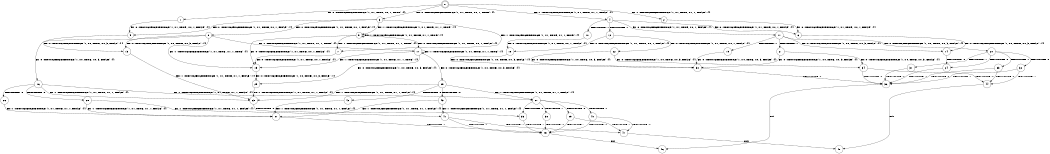 digraph BCG {
size = "7, 10.5";
center = TRUE;
node [shape = circle];
0 [peripheries = 2];
0 -> 1 [label = "EX !0 !ATOMIC_EXCH_BRANCH (1, +1, TRUE, +0, 1, TRUE) !{}"];
0 -> 2 [label = "EX !1 !ATOMIC_EXCH_BRANCH (1, +1, TRUE, +1, 1, FALSE) !{}"];
0 -> 3 [label = "EX !0 !ATOMIC_EXCH_BRANCH (1, +1, TRUE, +0, 1, TRUE) !{}"];
0 -> 4 [label = "EX !1 !ATOMIC_EXCH_BRANCH (1, +1, TRUE, +1, 1, FALSE) !{}"];
1 -> 5 [label = "EX !0 !ATOMIC_EXCH_BRANCH (1, +1, TRUE, +0, 1, FALSE) !{}"];
2 -> 6 [label = "EX !0 !ATOMIC_EXCH_BRANCH (1, +1, TRUE, +0, 1, FALSE) !{}"];
3 -> 5 [label = "EX !0 !ATOMIC_EXCH_BRANCH (1, +1, TRUE, +0, 1, FALSE) !{}"];
3 -> 7 [label = "EX !1 !ATOMIC_EXCH_BRANCH (1, +1, TRUE, +1, 1, TRUE) !{}"];
3 -> 8 [label = "EX !0 !ATOMIC_EXCH_BRANCH (1, +1, TRUE, +0, 1, FALSE) !{}"];
3 -> 9 [label = "EX !1 !ATOMIC_EXCH_BRANCH (1, +1, TRUE, +1, 1, TRUE) !{}"];
4 -> 6 [label = "EX !0 !ATOMIC_EXCH_BRANCH (1, +1, TRUE, +0, 1, FALSE) !{}"];
4 -> 10 [label = "TERMINATE !1"];
4 -> 11 [label = "EX !0 !ATOMIC_EXCH_BRANCH (1, +1, TRUE, +0, 1, FALSE) !{}"];
4 -> 12 [label = "TERMINATE !1"];
5 -> 13 [label = "EX !0 !ATOMIC_EXCH_BRANCH (1, +0, TRUE, +0, 3, FALSE) !{}"];
6 -> 14 [label = "EX !0 !ATOMIC_EXCH_BRANCH (1, +0, TRUE, +0, 3, FALSE) !{}"];
7 -> 15 [label = "EX !0 !ATOMIC_EXCH_BRANCH (1, +1, TRUE, +0, 1, FALSE) !{}"];
8 -> 13 [label = "EX !0 !ATOMIC_EXCH_BRANCH (1, +0, TRUE, +0, 3, FALSE) !{}"];
8 -> 15 [label = "EX !1 !ATOMIC_EXCH_BRANCH (1, +1, TRUE, +1, 1, TRUE) !{}"];
8 -> 16 [label = "EX !0 !ATOMIC_EXCH_BRANCH (1, +0, TRUE, +0, 3, FALSE) !{}"];
8 -> 17 [label = "EX !1 !ATOMIC_EXCH_BRANCH (1, +1, TRUE, +1, 1, TRUE) !{}"];
9 -> 15 [label = "EX !0 !ATOMIC_EXCH_BRANCH (1, +1, TRUE, +0, 1, FALSE) !{}"];
9 -> 7 [label = "EX !1 !ATOMIC_EXCH_BRANCH (1, +1, TRUE, +1, 1, TRUE) !{}"];
9 -> 17 [label = "EX !0 !ATOMIC_EXCH_BRANCH (1, +1, TRUE, +0, 1, FALSE) !{}"];
9 -> 9 [label = "EX !1 !ATOMIC_EXCH_BRANCH (1, +1, TRUE, +1, 1, TRUE) !{}"];
10 -> 18 [label = "EX !0 !ATOMIC_EXCH_BRANCH (1, +1, TRUE, +0, 1, FALSE) !{}"];
11 -> 14 [label = "EX !0 !ATOMIC_EXCH_BRANCH (1, +0, TRUE, +0, 3, FALSE) !{}"];
11 -> 19 [label = "TERMINATE !1"];
11 -> 20 [label = "EX !0 !ATOMIC_EXCH_BRANCH (1, +0, TRUE, +0, 3, FALSE) !{}"];
11 -> 21 [label = "TERMINATE !1"];
12 -> 18 [label = "EX !0 !ATOMIC_EXCH_BRANCH (1, +1, TRUE, +0, 1, FALSE) !{}"];
12 -> 22 [label = "EX !0 !ATOMIC_EXCH_BRANCH (1, +1, TRUE, +0, 1, FALSE) !{}"];
13 -> 23 [label = "EX !1 !ATOMIC_EXCH_BRANCH (1, +1, TRUE, +1, 1, FALSE) !{}"];
14 -> 24 [label = "TERMINATE !0"];
15 -> 25 [label = "EX !0 !ATOMIC_EXCH_BRANCH (1, +0, TRUE, +0, 3, FALSE) !{}"];
16 -> 23 [label = "EX !1 !ATOMIC_EXCH_BRANCH (1, +1, TRUE, +1, 1, FALSE) !{}"];
16 -> 26 [label = "TERMINATE !0"];
16 -> 27 [label = "EX !1 !ATOMIC_EXCH_BRANCH (1, +1, TRUE, +1, 1, FALSE) !{}"];
16 -> 28 [label = "TERMINATE !0"];
17 -> 25 [label = "EX !0 !ATOMIC_EXCH_BRANCH (1, +0, TRUE, +0, 3, FALSE) !{}"];
17 -> 15 [label = "EX !1 !ATOMIC_EXCH_BRANCH (1, +1, TRUE, +1, 1, TRUE) !{}"];
17 -> 29 [label = "EX !0 !ATOMIC_EXCH_BRANCH (1, +0, TRUE, +0, 3, FALSE) !{}"];
17 -> 17 [label = "EX !1 !ATOMIC_EXCH_BRANCH (1, +1, TRUE, +1, 1, TRUE) !{}"];
18 -> 30 [label = "EX !0 !ATOMIC_EXCH_BRANCH (1, +0, TRUE, +0, 3, FALSE) !{}"];
19 -> 30 [label = "EX !0 !ATOMIC_EXCH_BRANCH (1, +0, TRUE, +0, 3, FALSE) !{}"];
20 -> 24 [label = "TERMINATE !0"];
20 -> 31 [label = "TERMINATE !1"];
20 -> 32 [label = "TERMINATE !0"];
20 -> 33 [label = "TERMINATE !1"];
21 -> 30 [label = "EX !0 !ATOMIC_EXCH_BRANCH (1, +0, TRUE, +0, 3, FALSE) !{}"];
21 -> 34 [label = "EX !0 !ATOMIC_EXCH_BRANCH (1, +0, TRUE, +0, 3, FALSE) !{}"];
22 -> 30 [label = "EX !0 !ATOMIC_EXCH_BRANCH (1, +0, TRUE, +0, 3, FALSE) !{}"];
22 -> 34 [label = "EX !0 !ATOMIC_EXCH_BRANCH (1, +0, TRUE, +0, 3, FALSE) !{}"];
23 -> 35 [label = "TERMINATE !0"];
24 -> 36 [label = "TERMINATE !1"];
25 -> 23 [label = "EX !1 !ATOMIC_EXCH_BRANCH (1, +1, TRUE, +1, 1, FALSE) !{}"];
26 -> 37 [label = "EX !1 !ATOMIC_EXCH_BRANCH (1, +1, TRUE, +1, 1, FALSE) !{}"];
27 -> 35 [label = "TERMINATE !0"];
27 -> 38 [label = "TERMINATE !1"];
27 -> 39 [label = "TERMINATE !0"];
27 -> 40 [label = "TERMINATE !1"];
28 -> 37 [label = "EX !1 !ATOMIC_EXCH_BRANCH (1, +1, TRUE, +1, 1, FALSE) !{}"];
28 -> 41 [label = "EX !1 !ATOMIC_EXCH_BRANCH (1, +1, TRUE, +1, 1, FALSE) !{}"];
29 -> 23 [label = "EX !1 !ATOMIC_EXCH_BRANCH (1, +1, TRUE, +1, 1, FALSE) !{}"];
29 -> 42 [label = "TERMINATE !0"];
29 -> 27 [label = "EX !1 !ATOMIC_EXCH_BRANCH (1, +1, TRUE, +1, 1, FALSE) !{}"];
29 -> 43 [label = "TERMINATE !0"];
30 -> 36 [label = "TERMINATE !0"];
31 -> 36 [label = "TERMINATE !0"];
32 -> 36 [label = "TERMINATE !1"];
32 -> 44 [label = "TERMINATE !1"];
33 -> 36 [label = "TERMINATE !0"];
33 -> 44 [label = "TERMINATE !0"];
34 -> 36 [label = "TERMINATE !0"];
34 -> 44 [label = "TERMINATE !0"];
35 -> 45 [label = "TERMINATE !1"];
36 -> 46 [label = "exit"];
37 -> 45 [label = "TERMINATE !1"];
38 -> 45 [label = "TERMINATE !0"];
39 -> 45 [label = "TERMINATE !1"];
39 -> 47 [label = "TERMINATE !1"];
40 -> 45 [label = "TERMINATE !0"];
40 -> 47 [label = "TERMINATE !0"];
41 -> 45 [label = "TERMINATE !1"];
41 -> 47 [label = "TERMINATE !1"];
42 -> 37 [label = "EX !1 !ATOMIC_EXCH_BRANCH (1, +1, TRUE, +1, 1, FALSE) !{}"];
43 -> 37 [label = "EX !1 !ATOMIC_EXCH_BRANCH (1, +1, TRUE, +1, 1, FALSE) !{}"];
43 -> 41 [label = "EX !1 !ATOMIC_EXCH_BRANCH (1, +1, TRUE, +1, 1, FALSE) !{}"];
44 -> 48 [label = "exit"];
45 -> 46 [label = "exit"];
47 -> 48 [label = "exit"];
}
